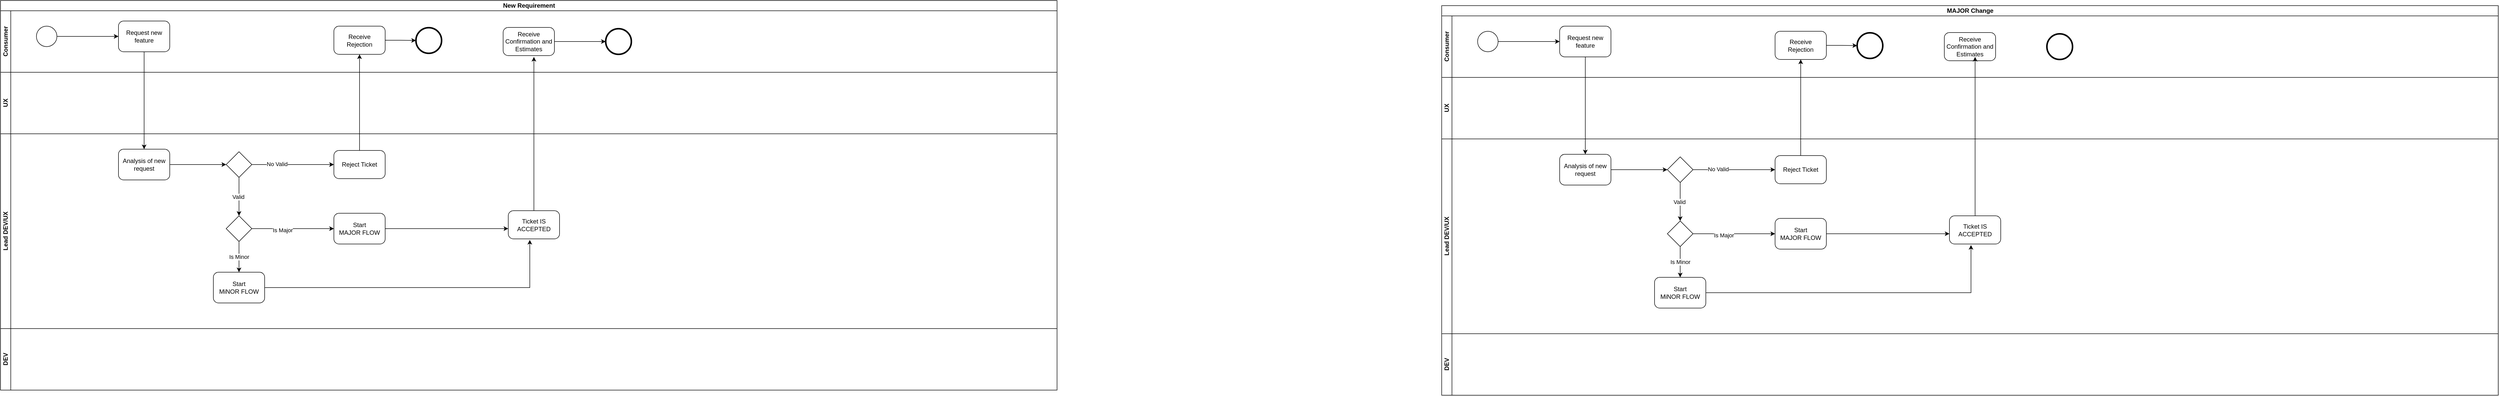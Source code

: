 <mxfile version="17.4.6" type="github">
  <diagram id="4PsWPposRlmO4fBDIOIj" name="Page-1">
    <mxGraphModel dx="2431" dy="2011" grid="1" gridSize="10" guides="1" tooltips="1" connect="1" arrows="1" fold="1" page="1" pageScale="1" pageWidth="850" pageHeight="1100" math="0" shadow="0">
      <root>
        <mxCell id="0" />
        <mxCell id="1" parent="0" />
        <mxCell id="5KK39VGkCOYtTpL4rbGG-1" value="New Requirement" style="swimlane;html=1;childLayout=stackLayout;resizeParent=1;resizeParentMax=0;horizontal=1;startSize=20;horizontalStack=0;" vertex="1" parent="1">
          <mxGeometry x="-310" y="-780" width="2060" height="640" as="geometry" />
        </mxCell>
        <mxCell id="5KK39VGkCOYtTpL4rbGG-5" value="Consumer" style="swimlane;html=1;startSize=20;horizontal=0;" vertex="1" parent="5KK39VGkCOYtTpL4rbGG-1">
          <mxGeometry y="20" width="2060" height="120" as="geometry" />
        </mxCell>
        <mxCell id="5KK39VGkCOYtTpL4rbGG-10" style="edgeStyle=orthogonalEdgeStyle;rounded=0;orthogonalLoop=1;jettySize=auto;html=1;exitX=1;exitY=0.5;exitDx=0;exitDy=0;exitPerimeter=0;entryX=0;entryY=0.5;entryDx=0;entryDy=0;entryPerimeter=0;" edge="1" parent="5KK39VGkCOYtTpL4rbGG-5" source="5KK39VGkCOYtTpL4rbGG-6" target="5KK39VGkCOYtTpL4rbGG-7">
          <mxGeometry relative="1" as="geometry" />
        </mxCell>
        <mxCell id="5KK39VGkCOYtTpL4rbGG-6" value="" style="points=[[0.145,0.145,0],[0.5,0,0],[0.855,0.145,0],[1,0.5,0],[0.855,0.855,0],[0.5,1,0],[0.145,0.855,0],[0,0.5,0]];shape=mxgraph.bpmn.event;html=1;verticalLabelPosition=bottom;labelBackgroundColor=#ffffff;verticalAlign=top;align=center;perimeter=ellipsePerimeter;outlineConnect=0;aspect=fixed;outline=standard;symbol=general;" vertex="1" parent="5KK39VGkCOYtTpL4rbGG-5">
          <mxGeometry x="70" y="30" width="40" height="40" as="geometry" />
        </mxCell>
        <mxCell id="5KK39VGkCOYtTpL4rbGG-7" value="Request new feature" style="points=[[0.25,0,0],[0.5,0,0],[0.75,0,0],[1,0.25,0],[1,0.5,0],[1,0.75,0],[0.75,1,0],[0.5,1,0],[0.25,1,0],[0,0.75,0],[0,0.5,0],[0,0.25,0]];shape=mxgraph.bpmn.task;whiteSpace=wrap;rectStyle=rounded;size=10;taskMarker=abstract;" vertex="1" parent="5KK39VGkCOYtTpL4rbGG-5">
          <mxGeometry x="230" y="20" width="100" height="60" as="geometry" />
        </mxCell>
        <mxCell id="5KK39VGkCOYtTpL4rbGG-22" style="edgeStyle=orthogonalEdgeStyle;rounded=0;orthogonalLoop=1;jettySize=auto;html=1;exitX=1;exitY=0.5;exitDx=0;exitDy=0;exitPerimeter=0;entryX=0;entryY=0.5;entryDx=0;entryDy=0;entryPerimeter=0;" edge="1" parent="5KK39VGkCOYtTpL4rbGG-5" source="5KK39VGkCOYtTpL4rbGG-19" target="5KK39VGkCOYtTpL4rbGG-21">
          <mxGeometry relative="1" as="geometry" />
        </mxCell>
        <mxCell id="5KK39VGkCOYtTpL4rbGG-19" value="Receive &#xa;Rejection" style="points=[[0.25,0,0],[0.5,0,0],[0.75,0,0],[1,0.25,0],[1,0.5,0],[1,0.75,0],[0.75,1,0],[0.5,1,0],[0.25,1,0],[0,0.75,0],[0,0.5,0],[0,0.25,0]];shape=mxgraph.bpmn.task;whiteSpace=wrap;rectStyle=rounded;size=10;taskMarker=abstract;" vertex="1" parent="5KK39VGkCOYtTpL4rbGG-5">
          <mxGeometry x="650" y="30" width="100" height="55" as="geometry" />
        </mxCell>
        <mxCell id="5KK39VGkCOYtTpL4rbGG-21" value="" style="points=[[0.145,0.145,0],[0.5,0,0],[0.855,0.145,0],[1,0.5,0],[0.855,0.855,0],[0.5,1,0],[0.145,0.855,0],[0,0.5,0]];shape=mxgraph.bpmn.event;html=1;verticalLabelPosition=bottom;labelBackgroundColor=#ffffff;verticalAlign=top;align=center;perimeter=ellipsePerimeter;outlineConnect=0;aspect=fixed;outline=end;symbol=terminate2;" vertex="1" parent="5KK39VGkCOYtTpL4rbGG-5">
          <mxGeometry x="810" y="33" width="50" height="50" as="geometry" />
        </mxCell>
        <mxCell id="5KK39VGkCOYtTpL4rbGG-80" style="edgeStyle=orthogonalEdgeStyle;rounded=0;orthogonalLoop=1;jettySize=auto;html=1;exitX=1;exitY=0.5;exitDx=0;exitDy=0;exitPerimeter=0;" edge="1" parent="5KK39VGkCOYtTpL4rbGG-5" source="5KK39VGkCOYtTpL4rbGG-44" target="5KK39VGkCOYtTpL4rbGG-46">
          <mxGeometry relative="1" as="geometry" />
        </mxCell>
        <mxCell id="5KK39VGkCOYtTpL4rbGG-44" value="Receive &#xa;Confirmation and Estimates" style="points=[[0.25,0,0],[0.5,0,0],[0.75,0,0],[1,0.25,0],[1,0.5,0],[1,0.75,0],[0.75,1,0],[0.5,1,0],[0.25,1,0],[0,0.75,0],[0,0.5,0],[0,0.25,0]];shape=mxgraph.bpmn.task;whiteSpace=wrap;rectStyle=rounded;size=10;taskMarker=abstract;" vertex="1" parent="5KK39VGkCOYtTpL4rbGG-5">
          <mxGeometry x="980" y="32.5" width="100" height="55" as="geometry" />
        </mxCell>
        <mxCell id="5KK39VGkCOYtTpL4rbGG-46" value="" style="points=[[0.145,0.145,0],[0.5,0,0],[0.855,0.145,0],[1,0.5,0],[0.855,0.855,0],[0.5,1,0],[0.145,0.855,0],[0,0.5,0]];shape=mxgraph.bpmn.event;html=1;verticalLabelPosition=bottom;labelBackgroundColor=#ffffff;verticalAlign=top;align=center;perimeter=ellipsePerimeter;outlineConnect=0;aspect=fixed;outline=end;symbol=terminate2;" vertex="1" parent="5KK39VGkCOYtTpL4rbGG-5">
          <mxGeometry x="1180" y="35" width="50" height="50" as="geometry" />
        </mxCell>
        <mxCell id="5KK39VGkCOYtTpL4rbGG-3" value="UX" style="swimlane;html=1;startSize=20;horizontal=0;" vertex="1" parent="5KK39VGkCOYtTpL4rbGG-1">
          <mxGeometry y="140" width="2060" height="120" as="geometry" />
        </mxCell>
        <mxCell id="5KK39VGkCOYtTpL4rbGG-14" style="edgeStyle=orthogonalEdgeStyle;rounded=0;orthogonalLoop=1;jettySize=auto;html=1;exitX=0.5;exitY=1;exitDx=0;exitDy=0;exitPerimeter=0;entryX=0.5;entryY=0;entryDx=0;entryDy=0;entryPerimeter=0;" edge="1" parent="5KK39VGkCOYtTpL4rbGG-1" source="5KK39VGkCOYtTpL4rbGG-7" target="5KK39VGkCOYtTpL4rbGG-11">
          <mxGeometry relative="1" as="geometry" />
        </mxCell>
        <mxCell id="5KK39VGkCOYtTpL4rbGG-20" style="edgeStyle=orthogonalEdgeStyle;rounded=0;orthogonalLoop=1;jettySize=auto;html=1;exitX=0.5;exitY=0;exitDx=0;exitDy=0;exitPerimeter=0;" edge="1" parent="5KK39VGkCOYtTpL4rbGG-1" source="5KK39VGkCOYtTpL4rbGG-17" target="5KK39VGkCOYtTpL4rbGG-19">
          <mxGeometry relative="1" as="geometry" />
        </mxCell>
        <mxCell id="5KK39VGkCOYtTpL4rbGG-4" value="Lead DEV/UX" style="swimlane;html=1;startSize=20;horizontal=0;" vertex="1" parent="5KK39VGkCOYtTpL4rbGG-1">
          <mxGeometry y="260" width="2060" height="380" as="geometry" />
        </mxCell>
        <mxCell id="5KK39VGkCOYtTpL4rbGG-16" style="edgeStyle=orthogonalEdgeStyle;rounded=0;orthogonalLoop=1;jettySize=auto;html=1;exitX=1;exitY=0.5;exitDx=0;exitDy=0;exitPerimeter=0;entryX=0;entryY=0.5;entryDx=0;entryDy=0;entryPerimeter=0;" edge="1" parent="5KK39VGkCOYtTpL4rbGG-4" source="5KK39VGkCOYtTpL4rbGG-11" target="5KK39VGkCOYtTpL4rbGG-15">
          <mxGeometry relative="1" as="geometry" />
        </mxCell>
        <mxCell id="5KK39VGkCOYtTpL4rbGG-11" value="Analysis of new request" style="points=[[0.25,0,0],[0.5,0,0],[0.75,0,0],[1,0.25,0],[1,0.5,0],[1,0.75,0],[0.75,1,0],[0.5,1,0],[0.25,1,0],[0,0.75,0],[0,0.5,0],[0,0.25,0]];shape=mxgraph.bpmn.task;whiteSpace=wrap;rectStyle=rounded;size=10;taskMarker=abstract;" vertex="1" parent="5KK39VGkCOYtTpL4rbGG-4">
          <mxGeometry x="230" y="30" width="100" height="60" as="geometry" />
        </mxCell>
        <mxCell id="5KK39VGkCOYtTpL4rbGG-18" style="edgeStyle=orthogonalEdgeStyle;rounded=0;orthogonalLoop=1;jettySize=auto;html=1;exitX=1;exitY=0.5;exitDx=0;exitDy=0;exitPerimeter=0;entryX=0;entryY=0.5;entryDx=0;entryDy=0;entryPerimeter=0;" edge="1" parent="5KK39VGkCOYtTpL4rbGG-4" source="5KK39VGkCOYtTpL4rbGG-15" target="5KK39VGkCOYtTpL4rbGG-17">
          <mxGeometry relative="1" as="geometry" />
        </mxCell>
        <mxCell id="5KK39VGkCOYtTpL4rbGG-25" value="No Valid" style="edgeLabel;html=1;align=center;verticalAlign=middle;resizable=0;points=[];" vertex="1" connectable="0" parent="5KK39VGkCOYtTpL4rbGG-18">
          <mxGeometry x="-0.394" y="1" relative="1" as="geometry">
            <mxPoint as="offset" />
          </mxGeometry>
        </mxCell>
        <mxCell id="5KK39VGkCOYtTpL4rbGG-24" value="Valid&amp;nbsp;" style="edgeStyle=orthogonalEdgeStyle;rounded=0;orthogonalLoop=1;jettySize=auto;html=1;exitX=0.5;exitY=1;exitDx=0;exitDy=0;exitPerimeter=0;entryX=0.5;entryY=0;entryDx=0;entryDy=0;entryPerimeter=0;" edge="1" parent="5KK39VGkCOYtTpL4rbGG-4" source="5KK39VGkCOYtTpL4rbGG-15" target="5KK39VGkCOYtTpL4rbGG-23">
          <mxGeometry relative="1" as="geometry" />
        </mxCell>
        <mxCell id="5KK39VGkCOYtTpL4rbGG-15" value="" style="points=[[0.25,0.25,0],[0.5,0,0],[0.75,0.25,0],[1,0.5,0],[0.75,0.75,0],[0.5,1,0],[0.25,0.75,0],[0,0.5,0]];shape=mxgraph.bpmn.gateway2;html=1;verticalLabelPosition=bottom;labelBackgroundColor=#ffffff;verticalAlign=top;align=center;perimeter=rhombusPerimeter;outlineConnect=0;outline=none;symbol=none;" vertex="1" parent="5KK39VGkCOYtTpL4rbGG-4">
          <mxGeometry x="440" y="35" width="50" height="50" as="geometry" />
        </mxCell>
        <mxCell id="5KK39VGkCOYtTpL4rbGG-17" value="Reject Ticket" style="points=[[0.25,0,0],[0.5,0,0],[0.75,0,0],[1,0.25,0],[1,0.5,0],[1,0.75,0],[0.75,1,0],[0.5,1,0],[0.25,1,0],[0,0.75,0],[0,0.5,0],[0,0.25,0]];shape=mxgraph.bpmn.task;whiteSpace=wrap;rectStyle=rounded;size=10;taskMarker=abstract;" vertex="1" parent="5KK39VGkCOYtTpL4rbGG-4">
          <mxGeometry x="650" y="32.5" width="100" height="55" as="geometry" />
        </mxCell>
        <mxCell id="5KK39VGkCOYtTpL4rbGG-38" style="edgeStyle=orthogonalEdgeStyle;rounded=0;orthogonalLoop=1;jettySize=auto;html=1;exitX=1;exitY=0.5;exitDx=0;exitDy=0;exitPerimeter=0;entryX=0;entryY=0.5;entryDx=0;entryDy=0;entryPerimeter=0;" edge="1" parent="5KK39VGkCOYtTpL4rbGG-4" source="5KK39VGkCOYtTpL4rbGG-23" target="5KK39VGkCOYtTpL4rbGG-26">
          <mxGeometry relative="1" as="geometry" />
        </mxCell>
        <mxCell id="5KK39VGkCOYtTpL4rbGG-40" value="Is Major" style="edgeLabel;html=1;align=center;verticalAlign=middle;resizable=0;points=[];" vertex="1" connectable="0" parent="5KK39VGkCOYtTpL4rbGG-38">
          <mxGeometry x="-0.25" y="-3" relative="1" as="geometry">
            <mxPoint as="offset" />
          </mxGeometry>
        </mxCell>
        <mxCell id="5KK39VGkCOYtTpL4rbGG-39" value="Is Minor" style="edgeStyle=orthogonalEdgeStyle;rounded=0;orthogonalLoop=1;jettySize=auto;html=1;exitX=0.5;exitY=1;exitDx=0;exitDy=0;exitPerimeter=0;" edge="1" parent="5KK39VGkCOYtTpL4rbGG-4" source="5KK39VGkCOYtTpL4rbGG-23" target="5KK39VGkCOYtTpL4rbGG-37">
          <mxGeometry relative="1" as="geometry" />
        </mxCell>
        <mxCell id="5KK39VGkCOYtTpL4rbGG-23" value="" style="points=[[0.25,0.25,0],[0.5,0,0],[0.75,0.25,0],[1,0.5,0],[0.75,0.75,0],[0.5,1,0],[0.25,0.75,0],[0,0.5,0]];shape=mxgraph.bpmn.gateway2;html=1;verticalLabelPosition=bottom;labelBackgroundColor=#ffffff;verticalAlign=top;align=center;perimeter=rhombusPerimeter;outlineConnect=0;outline=none;symbol=none;" vertex="1" parent="5KK39VGkCOYtTpL4rbGG-4">
          <mxGeometry x="440" y="160" width="50" height="50" as="geometry" />
        </mxCell>
        <mxCell id="5KK39VGkCOYtTpL4rbGG-42" style="edgeStyle=orthogonalEdgeStyle;rounded=0;orthogonalLoop=1;jettySize=auto;html=1;exitX=1;exitY=0.5;exitDx=0;exitDy=0;exitPerimeter=0;entryX=0;entryY=0.636;entryDx=0;entryDy=0;entryPerimeter=0;" edge="1" parent="5KK39VGkCOYtTpL4rbGG-4" source="5KK39VGkCOYtTpL4rbGG-26" target="5KK39VGkCOYtTpL4rbGG-41">
          <mxGeometry relative="1" as="geometry" />
        </mxCell>
        <mxCell id="5KK39VGkCOYtTpL4rbGG-26" value="Start&#xa;MAJOR FLOW" style="points=[[0.25,0,0],[0.5,0,0],[0.75,0,0],[1,0.25,0],[1,0.5,0],[1,0.75,0],[0.75,1,0],[0.5,1,0],[0.25,1,0],[0,0.75,0],[0,0.5,0],[0,0.25,0]];shape=mxgraph.bpmn.task;whiteSpace=wrap;rectStyle=rounded;size=10;taskMarker=abstract;" vertex="1" parent="5KK39VGkCOYtTpL4rbGG-4">
          <mxGeometry x="650" y="155" width="100" height="60" as="geometry" />
        </mxCell>
        <mxCell id="5KK39VGkCOYtTpL4rbGG-43" style="edgeStyle=orthogonalEdgeStyle;rounded=0;orthogonalLoop=1;jettySize=auto;html=1;exitX=1;exitY=0.5;exitDx=0;exitDy=0;exitPerimeter=0;entryX=0.42;entryY=1.036;entryDx=0;entryDy=0;entryPerimeter=0;" edge="1" parent="5KK39VGkCOYtTpL4rbGG-4" source="5KK39VGkCOYtTpL4rbGG-37" target="5KK39VGkCOYtTpL4rbGG-41">
          <mxGeometry relative="1" as="geometry" />
        </mxCell>
        <mxCell id="5KK39VGkCOYtTpL4rbGG-37" value="Start&#xa;MiNOR FLOW" style="points=[[0.25,0,0],[0.5,0,0],[0.75,0,0],[1,0.25,0],[1,0.5,0],[1,0.75,0],[0.75,1,0],[0.5,1,0],[0.25,1,0],[0,0.75,0],[0,0.5,0],[0,0.25,0]];shape=mxgraph.bpmn.task;whiteSpace=wrap;rectStyle=rounded;size=10;taskMarker=abstract;" vertex="1" parent="5KK39VGkCOYtTpL4rbGG-4">
          <mxGeometry x="415" y="270" width="100" height="60" as="geometry" />
        </mxCell>
        <mxCell id="5KK39VGkCOYtTpL4rbGG-41" value="Ticket IS ACCEPTED" style="points=[[0.25,0,0],[0.5,0,0],[0.75,0,0],[1,0.25,0],[1,0.5,0],[1,0.75,0],[0.75,1,0],[0.5,1,0],[0.25,1,0],[0,0.75,0],[0,0.5,0],[0,0.25,0]];shape=mxgraph.bpmn.task;whiteSpace=wrap;rectStyle=rounded;size=10;taskMarker=abstract;" vertex="1" parent="5KK39VGkCOYtTpL4rbGG-4">
          <mxGeometry x="990" y="150" width="100" height="55" as="geometry" />
        </mxCell>
        <mxCell id="5KK39VGkCOYtTpL4rbGG-45" style="edgeStyle=orthogonalEdgeStyle;rounded=0;orthogonalLoop=1;jettySize=auto;html=1;exitX=0.5;exitY=0;exitDx=0;exitDy=0;exitPerimeter=0;" edge="1" parent="5KK39VGkCOYtTpL4rbGG-1" source="5KK39VGkCOYtTpL4rbGG-41">
          <mxGeometry relative="1" as="geometry">
            <mxPoint x="1040" y="110" as="targetPoint" />
          </mxGeometry>
        </mxCell>
        <mxCell id="5KK39VGkCOYtTpL4rbGG-12" value="DEV" style="swimlane;html=1;startSize=20;horizontal=0;" vertex="1" parent="1">
          <mxGeometry x="-310" y="-140" width="2060" height="120" as="geometry" />
        </mxCell>
        <mxCell id="5KK39VGkCOYtTpL4rbGG-48" value="MAJOR Change" style="swimlane;html=1;childLayout=stackLayout;resizeParent=1;resizeParentMax=0;horizontal=1;startSize=20;horizontalStack=0;" vertex="1" parent="1">
          <mxGeometry x="2500" y="-770" width="2060" height="640" as="geometry" />
        </mxCell>
        <mxCell id="5KK39VGkCOYtTpL4rbGG-49" value="Consumer" style="swimlane;html=1;startSize=20;horizontal=0;" vertex="1" parent="5KK39VGkCOYtTpL4rbGG-48">
          <mxGeometry y="20" width="2060" height="120" as="geometry" />
        </mxCell>
        <mxCell id="5KK39VGkCOYtTpL4rbGG-50" style="edgeStyle=orthogonalEdgeStyle;rounded=0;orthogonalLoop=1;jettySize=auto;html=1;exitX=1;exitY=0.5;exitDx=0;exitDy=0;exitPerimeter=0;entryX=0;entryY=0.5;entryDx=0;entryDy=0;entryPerimeter=0;" edge="1" parent="5KK39VGkCOYtTpL4rbGG-49" source="5KK39VGkCOYtTpL4rbGG-51" target="5KK39VGkCOYtTpL4rbGG-52">
          <mxGeometry relative="1" as="geometry" />
        </mxCell>
        <mxCell id="5KK39VGkCOYtTpL4rbGG-51" value="" style="points=[[0.145,0.145,0],[0.5,0,0],[0.855,0.145,0],[1,0.5,0],[0.855,0.855,0],[0.5,1,0],[0.145,0.855,0],[0,0.5,0]];shape=mxgraph.bpmn.event;html=1;verticalLabelPosition=bottom;labelBackgroundColor=#ffffff;verticalAlign=top;align=center;perimeter=ellipsePerimeter;outlineConnect=0;aspect=fixed;outline=standard;symbol=general;" vertex="1" parent="5KK39VGkCOYtTpL4rbGG-49">
          <mxGeometry x="70" y="30" width="40" height="40" as="geometry" />
        </mxCell>
        <mxCell id="5KK39VGkCOYtTpL4rbGG-52" value="Request new feature" style="points=[[0.25,0,0],[0.5,0,0],[0.75,0,0],[1,0.25,0],[1,0.5,0],[1,0.75,0],[0.75,1,0],[0.5,1,0],[0.25,1,0],[0,0.75,0],[0,0.5,0],[0,0.25,0]];shape=mxgraph.bpmn.task;whiteSpace=wrap;rectStyle=rounded;size=10;taskMarker=abstract;" vertex="1" parent="5KK39VGkCOYtTpL4rbGG-49">
          <mxGeometry x="230" y="20" width="100" height="60" as="geometry" />
        </mxCell>
        <mxCell id="5KK39VGkCOYtTpL4rbGG-53" style="edgeStyle=orthogonalEdgeStyle;rounded=0;orthogonalLoop=1;jettySize=auto;html=1;exitX=1;exitY=0.5;exitDx=0;exitDy=0;exitPerimeter=0;entryX=0;entryY=0.5;entryDx=0;entryDy=0;entryPerimeter=0;" edge="1" parent="5KK39VGkCOYtTpL4rbGG-49" source="5KK39VGkCOYtTpL4rbGG-54" target="5KK39VGkCOYtTpL4rbGG-55">
          <mxGeometry relative="1" as="geometry" />
        </mxCell>
        <mxCell id="5KK39VGkCOYtTpL4rbGG-54" value="Receive &#xa;Rejection" style="points=[[0.25,0,0],[0.5,0,0],[0.75,0,0],[1,0.25,0],[1,0.5,0],[1,0.75,0],[0.75,1,0],[0.5,1,0],[0.25,1,0],[0,0.75,0],[0,0.5,0],[0,0.25,0]];shape=mxgraph.bpmn.task;whiteSpace=wrap;rectStyle=rounded;size=10;taskMarker=abstract;" vertex="1" parent="5KK39VGkCOYtTpL4rbGG-49">
          <mxGeometry x="650" y="30" width="100" height="55" as="geometry" />
        </mxCell>
        <mxCell id="5KK39VGkCOYtTpL4rbGG-55" value="" style="points=[[0.145,0.145,0],[0.5,0,0],[0.855,0.145,0],[1,0.5,0],[0.855,0.855,0],[0.5,1,0],[0.145,0.855,0],[0,0.5,0]];shape=mxgraph.bpmn.event;html=1;verticalLabelPosition=bottom;labelBackgroundColor=#ffffff;verticalAlign=top;align=center;perimeter=ellipsePerimeter;outlineConnect=0;aspect=fixed;outline=end;symbol=terminate2;" vertex="1" parent="5KK39VGkCOYtTpL4rbGG-49">
          <mxGeometry x="810" y="33" width="50" height="50" as="geometry" />
        </mxCell>
        <mxCell id="5KK39VGkCOYtTpL4rbGG-56" value="Receive &#xa;Confirmation and Estimates" style="points=[[0.25,0,0],[0.5,0,0],[0.75,0,0],[1,0.25,0],[1,0.5,0],[1,0.75,0],[0.75,1,0],[0.5,1,0],[0.25,1,0],[0,0.75,0],[0,0.5,0],[0,0.25,0]];shape=mxgraph.bpmn.task;whiteSpace=wrap;rectStyle=rounded;size=10;taskMarker=abstract;" vertex="1" parent="5KK39VGkCOYtTpL4rbGG-49">
          <mxGeometry x="980" y="32.5" width="100" height="55" as="geometry" />
        </mxCell>
        <mxCell id="5KK39VGkCOYtTpL4rbGG-57" value="" style="points=[[0.145,0.145,0],[0.5,0,0],[0.855,0.145,0],[1,0.5,0],[0.855,0.855,0],[0.5,1,0],[0.145,0.855,0],[0,0.5,0]];shape=mxgraph.bpmn.event;html=1;verticalLabelPosition=bottom;labelBackgroundColor=#ffffff;verticalAlign=top;align=center;perimeter=ellipsePerimeter;outlineConnect=0;aspect=fixed;outline=end;symbol=terminate2;" vertex="1" parent="5KK39VGkCOYtTpL4rbGG-49">
          <mxGeometry x="1180" y="35" width="50" height="50" as="geometry" />
        </mxCell>
        <mxCell id="5KK39VGkCOYtTpL4rbGG-58" value="UX" style="swimlane;html=1;startSize=20;horizontal=0;" vertex="1" parent="5KK39VGkCOYtTpL4rbGG-48">
          <mxGeometry y="140" width="2060" height="120" as="geometry" />
        </mxCell>
        <mxCell id="5KK39VGkCOYtTpL4rbGG-59" style="edgeStyle=orthogonalEdgeStyle;rounded=0;orthogonalLoop=1;jettySize=auto;html=1;exitX=0.5;exitY=1;exitDx=0;exitDy=0;exitPerimeter=0;entryX=0.5;entryY=0;entryDx=0;entryDy=0;entryPerimeter=0;" edge="1" parent="5KK39VGkCOYtTpL4rbGG-48" source="5KK39VGkCOYtTpL4rbGG-52" target="5KK39VGkCOYtTpL4rbGG-63">
          <mxGeometry relative="1" as="geometry" />
        </mxCell>
        <mxCell id="5KK39VGkCOYtTpL4rbGG-60" style="edgeStyle=orthogonalEdgeStyle;rounded=0;orthogonalLoop=1;jettySize=auto;html=1;exitX=0.5;exitY=0;exitDx=0;exitDy=0;exitPerimeter=0;" edge="1" parent="5KK39VGkCOYtTpL4rbGG-48" source="5KK39VGkCOYtTpL4rbGG-68" target="5KK39VGkCOYtTpL4rbGG-54">
          <mxGeometry relative="1" as="geometry" />
        </mxCell>
        <mxCell id="5KK39VGkCOYtTpL4rbGG-61" value="Lead DEV/UX" style="swimlane;html=1;startSize=20;horizontal=0;" vertex="1" parent="5KK39VGkCOYtTpL4rbGG-48">
          <mxGeometry y="260" width="2060" height="380" as="geometry" />
        </mxCell>
        <mxCell id="5KK39VGkCOYtTpL4rbGG-62" style="edgeStyle=orthogonalEdgeStyle;rounded=0;orthogonalLoop=1;jettySize=auto;html=1;exitX=1;exitY=0.5;exitDx=0;exitDy=0;exitPerimeter=0;entryX=0;entryY=0.5;entryDx=0;entryDy=0;entryPerimeter=0;" edge="1" parent="5KK39VGkCOYtTpL4rbGG-61" source="5KK39VGkCOYtTpL4rbGG-63" target="5KK39VGkCOYtTpL4rbGG-67">
          <mxGeometry relative="1" as="geometry" />
        </mxCell>
        <mxCell id="5KK39VGkCOYtTpL4rbGG-63" value="Analysis of new request" style="points=[[0.25,0,0],[0.5,0,0],[0.75,0,0],[1,0.25,0],[1,0.5,0],[1,0.75,0],[0.75,1,0],[0.5,1,0],[0.25,1,0],[0,0.75,0],[0,0.5,0],[0,0.25,0]];shape=mxgraph.bpmn.task;whiteSpace=wrap;rectStyle=rounded;size=10;taskMarker=abstract;" vertex="1" parent="5KK39VGkCOYtTpL4rbGG-61">
          <mxGeometry x="230" y="30" width="100" height="60" as="geometry" />
        </mxCell>
        <mxCell id="5KK39VGkCOYtTpL4rbGG-64" style="edgeStyle=orthogonalEdgeStyle;rounded=0;orthogonalLoop=1;jettySize=auto;html=1;exitX=1;exitY=0.5;exitDx=0;exitDy=0;exitPerimeter=0;entryX=0;entryY=0.5;entryDx=0;entryDy=0;entryPerimeter=0;" edge="1" parent="5KK39VGkCOYtTpL4rbGG-61" source="5KK39VGkCOYtTpL4rbGG-67" target="5KK39VGkCOYtTpL4rbGG-68">
          <mxGeometry relative="1" as="geometry" />
        </mxCell>
        <mxCell id="5KK39VGkCOYtTpL4rbGG-65" value="No Valid" style="edgeLabel;html=1;align=center;verticalAlign=middle;resizable=0;points=[];" vertex="1" connectable="0" parent="5KK39VGkCOYtTpL4rbGG-64">
          <mxGeometry x="-0.394" y="1" relative="1" as="geometry">
            <mxPoint as="offset" />
          </mxGeometry>
        </mxCell>
        <mxCell id="5KK39VGkCOYtTpL4rbGG-66" value="Valid&amp;nbsp;" style="edgeStyle=orthogonalEdgeStyle;rounded=0;orthogonalLoop=1;jettySize=auto;html=1;exitX=0.5;exitY=1;exitDx=0;exitDy=0;exitPerimeter=0;entryX=0.5;entryY=0;entryDx=0;entryDy=0;entryPerimeter=0;" edge="1" parent="5KK39VGkCOYtTpL4rbGG-61" source="5KK39VGkCOYtTpL4rbGG-67" target="5KK39VGkCOYtTpL4rbGG-72">
          <mxGeometry relative="1" as="geometry" />
        </mxCell>
        <mxCell id="5KK39VGkCOYtTpL4rbGG-67" value="" style="points=[[0.25,0.25,0],[0.5,0,0],[0.75,0.25,0],[1,0.5,0],[0.75,0.75,0],[0.5,1,0],[0.25,0.75,0],[0,0.5,0]];shape=mxgraph.bpmn.gateway2;html=1;verticalLabelPosition=bottom;labelBackgroundColor=#ffffff;verticalAlign=top;align=center;perimeter=rhombusPerimeter;outlineConnect=0;outline=none;symbol=none;" vertex="1" parent="5KK39VGkCOYtTpL4rbGG-61">
          <mxGeometry x="440" y="35" width="50" height="50" as="geometry" />
        </mxCell>
        <mxCell id="5KK39VGkCOYtTpL4rbGG-68" value="Reject Ticket" style="points=[[0.25,0,0],[0.5,0,0],[0.75,0,0],[1,0.25,0],[1,0.5,0],[1,0.75,0],[0.75,1,0],[0.5,1,0],[0.25,1,0],[0,0.75,0],[0,0.5,0],[0,0.25,0]];shape=mxgraph.bpmn.task;whiteSpace=wrap;rectStyle=rounded;size=10;taskMarker=abstract;" vertex="1" parent="5KK39VGkCOYtTpL4rbGG-61">
          <mxGeometry x="650" y="32.5" width="100" height="55" as="geometry" />
        </mxCell>
        <mxCell id="5KK39VGkCOYtTpL4rbGG-69" style="edgeStyle=orthogonalEdgeStyle;rounded=0;orthogonalLoop=1;jettySize=auto;html=1;exitX=1;exitY=0.5;exitDx=0;exitDy=0;exitPerimeter=0;entryX=0;entryY=0.5;entryDx=0;entryDy=0;entryPerimeter=0;" edge="1" parent="5KK39VGkCOYtTpL4rbGG-61" source="5KK39VGkCOYtTpL4rbGG-72" target="5KK39VGkCOYtTpL4rbGG-74">
          <mxGeometry relative="1" as="geometry" />
        </mxCell>
        <mxCell id="5KK39VGkCOYtTpL4rbGG-70" value="Is Major" style="edgeLabel;html=1;align=center;verticalAlign=middle;resizable=0;points=[];" vertex="1" connectable="0" parent="5KK39VGkCOYtTpL4rbGG-69">
          <mxGeometry x="-0.25" y="-3" relative="1" as="geometry">
            <mxPoint as="offset" />
          </mxGeometry>
        </mxCell>
        <mxCell id="5KK39VGkCOYtTpL4rbGG-71" value="Is Minor" style="edgeStyle=orthogonalEdgeStyle;rounded=0;orthogonalLoop=1;jettySize=auto;html=1;exitX=0.5;exitY=1;exitDx=0;exitDy=0;exitPerimeter=0;" edge="1" parent="5KK39VGkCOYtTpL4rbGG-61" source="5KK39VGkCOYtTpL4rbGG-72" target="5KK39VGkCOYtTpL4rbGG-76">
          <mxGeometry relative="1" as="geometry" />
        </mxCell>
        <mxCell id="5KK39VGkCOYtTpL4rbGG-72" value="" style="points=[[0.25,0.25,0],[0.5,0,0],[0.75,0.25,0],[1,0.5,0],[0.75,0.75,0],[0.5,1,0],[0.25,0.75,0],[0,0.5,0]];shape=mxgraph.bpmn.gateway2;html=1;verticalLabelPosition=bottom;labelBackgroundColor=#ffffff;verticalAlign=top;align=center;perimeter=rhombusPerimeter;outlineConnect=0;outline=none;symbol=none;" vertex="1" parent="5KK39VGkCOYtTpL4rbGG-61">
          <mxGeometry x="440" y="160" width="50" height="50" as="geometry" />
        </mxCell>
        <mxCell id="5KK39VGkCOYtTpL4rbGG-73" style="edgeStyle=orthogonalEdgeStyle;rounded=0;orthogonalLoop=1;jettySize=auto;html=1;exitX=1;exitY=0.5;exitDx=0;exitDy=0;exitPerimeter=0;entryX=0;entryY=0.636;entryDx=0;entryDy=0;entryPerimeter=0;" edge="1" parent="5KK39VGkCOYtTpL4rbGG-61" source="5KK39VGkCOYtTpL4rbGG-74" target="5KK39VGkCOYtTpL4rbGG-77">
          <mxGeometry relative="1" as="geometry" />
        </mxCell>
        <mxCell id="5KK39VGkCOYtTpL4rbGG-74" value="Start&#xa;MAJOR FLOW" style="points=[[0.25,0,0],[0.5,0,0],[0.75,0,0],[1,0.25,0],[1,0.5,0],[1,0.75,0],[0.75,1,0],[0.5,1,0],[0.25,1,0],[0,0.75,0],[0,0.5,0],[0,0.25,0]];shape=mxgraph.bpmn.task;whiteSpace=wrap;rectStyle=rounded;size=10;taskMarker=abstract;" vertex="1" parent="5KK39VGkCOYtTpL4rbGG-61">
          <mxGeometry x="650" y="155" width="100" height="60" as="geometry" />
        </mxCell>
        <mxCell id="5KK39VGkCOYtTpL4rbGG-75" style="edgeStyle=orthogonalEdgeStyle;rounded=0;orthogonalLoop=1;jettySize=auto;html=1;exitX=1;exitY=0.5;exitDx=0;exitDy=0;exitPerimeter=0;entryX=0.42;entryY=1.036;entryDx=0;entryDy=0;entryPerimeter=0;" edge="1" parent="5KK39VGkCOYtTpL4rbGG-61" source="5KK39VGkCOYtTpL4rbGG-76" target="5KK39VGkCOYtTpL4rbGG-77">
          <mxGeometry relative="1" as="geometry" />
        </mxCell>
        <mxCell id="5KK39VGkCOYtTpL4rbGG-76" value="Start&#xa;MiNOR FLOW" style="points=[[0.25,0,0],[0.5,0,0],[0.75,0,0],[1,0.25,0],[1,0.5,0],[1,0.75,0],[0.75,1,0],[0.5,1,0],[0.25,1,0],[0,0.75,0],[0,0.5,0],[0,0.25,0]];shape=mxgraph.bpmn.task;whiteSpace=wrap;rectStyle=rounded;size=10;taskMarker=abstract;" vertex="1" parent="5KK39VGkCOYtTpL4rbGG-61">
          <mxGeometry x="415" y="270" width="100" height="60" as="geometry" />
        </mxCell>
        <mxCell id="5KK39VGkCOYtTpL4rbGG-77" value="Ticket IS ACCEPTED" style="points=[[0.25,0,0],[0.5,0,0],[0.75,0,0],[1,0.25,0],[1,0.5,0],[1,0.75,0],[0.75,1,0],[0.5,1,0],[0.25,1,0],[0,0.75,0],[0,0.5,0],[0,0.25,0]];shape=mxgraph.bpmn.task;whiteSpace=wrap;rectStyle=rounded;size=10;taskMarker=abstract;" vertex="1" parent="5KK39VGkCOYtTpL4rbGG-61">
          <mxGeometry x="990" y="150" width="100" height="55" as="geometry" />
        </mxCell>
        <mxCell id="5KK39VGkCOYtTpL4rbGG-78" style="edgeStyle=orthogonalEdgeStyle;rounded=0;orthogonalLoop=1;jettySize=auto;html=1;exitX=0.5;exitY=0;exitDx=0;exitDy=0;exitPerimeter=0;entryX=0.6;entryY=0.864;entryDx=0;entryDy=0;entryPerimeter=0;" edge="1" parent="5KK39VGkCOYtTpL4rbGG-48" source="5KK39VGkCOYtTpL4rbGG-77" target="5KK39VGkCOYtTpL4rbGG-56">
          <mxGeometry relative="1" as="geometry" />
        </mxCell>
        <mxCell id="5KK39VGkCOYtTpL4rbGG-79" value="DEV" style="swimlane;html=1;startSize=20;horizontal=0;" vertex="1" parent="1">
          <mxGeometry x="2500" y="-130" width="2060" height="120" as="geometry" />
        </mxCell>
      </root>
    </mxGraphModel>
  </diagram>
</mxfile>
